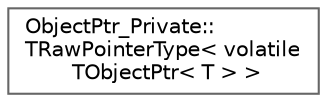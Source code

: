digraph "Graphical Class Hierarchy"
{
 // INTERACTIVE_SVG=YES
 // LATEX_PDF_SIZE
  bgcolor="transparent";
  edge [fontname=Helvetica,fontsize=10,labelfontname=Helvetica,labelfontsize=10];
  node [fontname=Helvetica,fontsize=10,shape=box,height=0.2,width=0.4];
  rankdir="LR";
  Node0 [id="Node000000",label="ObjectPtr_Private::\lTRawPointerType\< volatile\l TObjectPtr\< T \> \>",height=0.2,width=0.4,color="grey40", fillcolor="white", style="filled",URL="$da/db7/structObjectPtr__Private_1_1TRawPointerType_3_01volatile_01TObjectPtr_3_01T_01_4_01_4.html",tooltip=" "];
}
